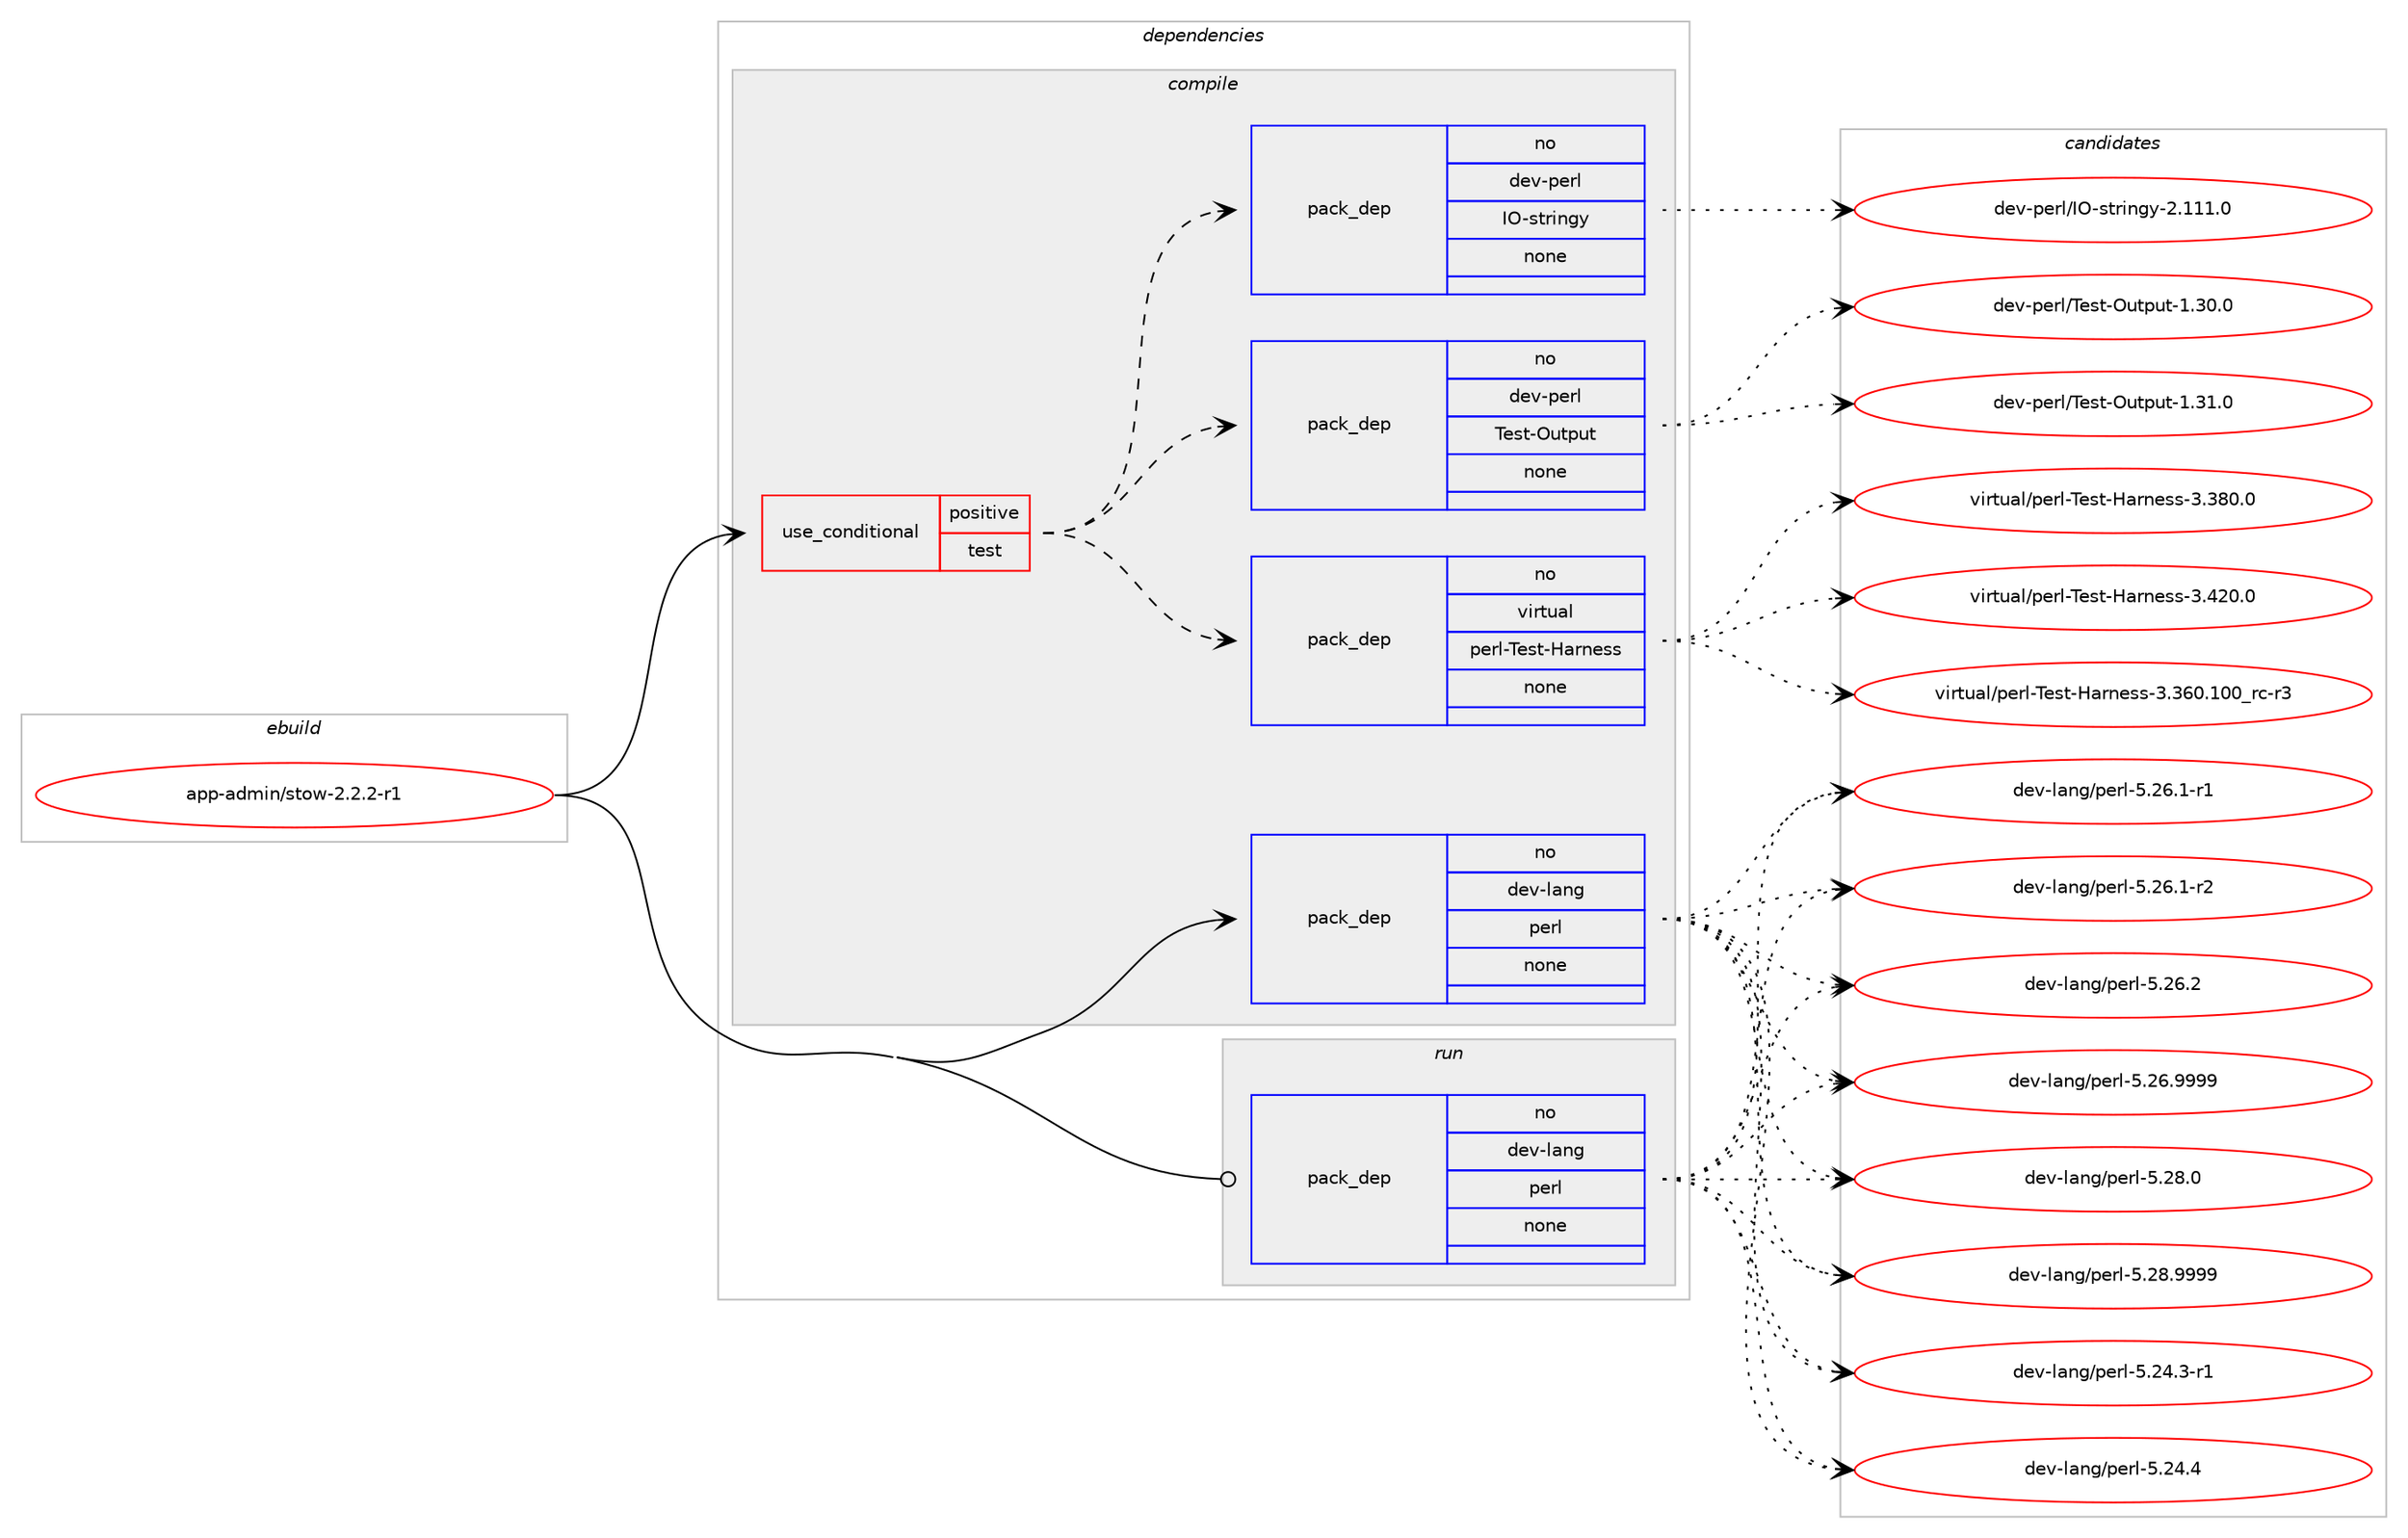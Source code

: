 digraph prolog {

# *************
# Graph options
# *************

newrank=true;
concentrate=true;
compound=true;
graph [rankdir=LR,fontname=Helvetica,fontsize=10,ranksep=1.5];#, ranksep=2.5, nodesep=0.2];
edge  [arrowhead=vee];
node  [fontname=Helvetica,fontsize=10];

# **********
# The ebuild
# **********

subgraph cluster_leftcol {
color=gray;
rank=same;
label=<<i>ebuild</i>>;
id [label="app-admin/stow-2.2.2-r1", color=red, width=4, href="../app-admin/stow-2.2.2-r1.svg"];
}

# ****************
# The dependencies
# ****************

subgraph cluster_midcol {
color=gray;
label=<<i>dependencies</i>>;
subgraph cluster_compile {
fillcolor="#eeeeee";
style=filled;
label=<<i>compile</i>>;
subgraph cond213 {
dependency1625 [label=<<TABLE BORDER="0" CELLBORDER="1" CELLSPACING="0" CELLPADDING="4"><TR><TD ROWSPAN="3" CELLPADDING="10">use_conditional</TD></TR><TR><TD>positive</TD></TR><TR><TD>test</TD></TR></TABLE>>, shape=none, color=red];
subgraph pack1338 {
dependency1626 [label=<<TABLE BORDER="0" CELLBORDER="1" CELLSPACING="0" CELLPADDING="4" WIDTH="220"><TR><TD ROWSPAN="6" CELLPADDING="30">pack_dep</TD></TR><TR><TD WIDTH="110">no</TD></TR><TR><TD>dev-perl</TD></TR><TR><TD>IO-stringy</TD></TR><TR><TD>none</TD></TR><TR><TD></TD></TR></TABLE>>, shape=none, color=blue];
}
dependency1625:e -> dependency1626:w [weight=20,style="dashed",arrowhead="vee"];
subgraph pack1339 {
dependency1627 [label=<<TABLE BORDER="0" CELLBORDER="1" CELLSPACING="0" CELLPADDING="4" WIDTH="220"><TR><TD ROWSPAN="6" CELLPADDING="30">pack_dep</TD></TR><TR><TD WIDTH="110">no</TD></TR><TR><TD>virtual</TD></TR><TR><TD>perl-Test-Harness</TD></TR><TR><TD>none</TD></TR><TR><TD></TD></TR></TABLE>>, shape=none, color=blue];
}
dependency1625:e -> dependency1627:w [weight=20,style="dashed",arrowhead="vee"];
subgraph pack1340 {
dependency1628 [label=<<TABLE BORDER="0" CELLBORDER="1" CELLSPACING="0" CELLPADDING="4" WIDTH="220"><TR><TD ROWSPAN="6" CELLPADDING="30">pack_dep</TD></TR><TR><TD WIDTH="110">no</TD></TR><TR><TD>dev-perl</TD></TR><TR><TD>Test-Output</TD></TR><TR><TD>none</TD></TR><TR><TD></TD></TR></TABLE>>, shape=none, color=blue];
}
dependency1625:e -> dependency1628:w [weight=20,style="dashed",arrowhead="vee"];
}
id:e -> dependency1625:w [weight=20,style="solid",arrowhead="vee"];
subgraph pack1341 {
dependency1629 [label=<<TABLE BORDER="0" CELLBORDER="1" CELLSPACING="0" CELLPADDING="4" WIDTH="220"><TR><TD ROWSPAN="6" CELLPADDING="30">pack_dep</TD></TR><TR><TD WIDTH="110">no</TD></TR><TR><TD>dev-lang</TD></TR><TR><TD>perl</TD></TR><TR><TD>none</TD></TR><TR><TD></TD></TR></TABLE>>, shape=none, color=blue];
}
id:e -> dependency1629:w [weight=20,style="solid",arrowhead="vee"];
}
subgraph cluster_compileandrun {
fillcolor="#eeeeee";
style=filled;
label=<<i>compile and run</i>>;
}
subgraph cluster_run {
fillcolor="#eeeeee";
style=filled;
label=<<i>run</i>>;
subgraph pack1342 {
dependency1630 [label=<<TABLE BORDER="0" CELLBORDER="1" CELLSPACING="0" CELLPADDING="4" WIDTH="220"><TR><TD ROWSPAN="6" CELLPADDING="30">pack_dep</TD></TR><TR><TD WIDTH="110">no</TD></TR><TR><TD>dev-lang</TD></TR><TR><TD>perl</TD></TR><TR><TD>none</TD></TR><TR><TD></TD></TR></TABLE>>, shape=none, color=blue];
}
id:e -> dependency1630:w [weight=20,style="solid",arrowhead="odot"];
}
}

# **************
# The candidates
# **************

subgraph cluster_choices {
rank=same;
color=gray;
label=<<i>candidates</i>>;

subgraph choice1338 {
color=black;
nodesep=1;
choice10010111845112101114108477379451151161141051101031214550464949494648 [label="dev-perl/IO-stringy-2.111.0", color=red, width=4,href="../dev-perl/IO-stringy-2.111.0.svg"];
dependency1626:e -> choice10010111845112101114108477379451151161141051101031214550464949494648:w [style=dotted,weight="100"];
}
subgraph choice1339 {
color=black;
nodesep=1;
choice118105114116117971084711210111410845841011151164572971141101011151154551465154484649484895114994511451 [label="virtual/perl-Test-Harness-3.360.100_rc-r3", color=red, width=4,href="../virtual/perl-Test-Harness-3.360.100_rc-r3.svg"];
choice118105114116117971084711210111410845841011151164572971141101011151154551465156484648 [label="virtual/perl-Test-Harness-3.380.0", color=red, width=4,href="../virtual/perl-Test-Harness-3.380.0.svg"];
choice118105114116117971084711210111410845841011151164572971141101011151154551465250484648 [label="virtual/perl-Test-Harness-3.420.0", color=red, width=4,href="../virtual/perl-Test-Harness-3.420.0.svg"];
dependency1627:e -> choice118105114116117971084711210111410845841011151164572971141101011151154551465154484649484895114994511451:w [style=dotted,weight="100"];
dependency1627:e -> choice118105114116117971084711210111410845841011151164572971141101011151154551465156484648:w [style=dotted,weight="100"];
dependency1627:e -> choice118105114116117971084711210111410845841011151164572971141101011151154551465250484648:w [style=dotted,weight="100"];
}
subgraph choice1340 {
color=black;
nodesep=1;
choice100101118451121011141084784101115116457911711611211711645494651484648 [label="dev-perl/Test-Output-1.30.0", color=red, width=4,href="../dev-perl/Test-Output-1.30.0.svg"];
choice100101118451121011141084784101115116457911711611211711645494651494648 [label="dev-perl/Test-Output-1.31.0", color=red, width=4,href="../dev-perl/Test-Output-1.31.0.svg"];
dependency1628:e -> choice100101118451121011141084784101115116457911711611211711645494651484648:w [style=dotted,weight="100"];
dependency1628:e -> choice100101118451121011141084784101115116457911711611211711645494651494648:w [style=dotted,weight="100"];
}
subgraph choice1341 {
color=black;
nodesep=1;
choice100101118451089711010347112101114108455346505246514511449 [label="dev-lang/perl-5.24.3-r1", color=red, width=4,href="../dev-lang/perl-5.24.3-r1.svg"];
choice10010111845108971101034711210111410845534650524652 [label="dev-lang/perl-5.24.4", color=red, width=4,href="../dev-lang/perl-5.24.4.svg"];
choice100101118451089711010347112101114108455346505446494511449 [label="dev-lang/perl-5.26.1-r1", color=red, width=4,href="../dev-lang/perl-5.26.1-r1.svg"];
choice100101118451089711010347112101114108455346505446494511450 [label="dev-lang/perl-5.26.1-r2", color=red, width=4,href="../dev-lang/perl-5.26.1-r2.svg"];
choice10010111845108971101034711210111410845534650544650 [label="dev-lang/perl-5.26.2", color=red, width=4,href="../dev-lang/perl-5.26.2.svg"];
choice10010111845108971101034711210111410845534650544657575757 [label="dev-lang/perl-5.26.9999", color=red, width=4,href="../dev-lang/perl-5.26.9999.svg"];
choice10010111845108971101034711210111410845534650564648 [label="dev-lang/perl-5.28.0", color=red, width=4,href="../dev-lang/perl-5.28.0.svg"];
choice10010111845108971101034711210111410845534650564657575757 [label="dev-lang/perl-5.28.9999", color=red, width=4,href="../dev-lang/perl-5.28.9999.svg"];
dependency1629:e -> choice100101118451089711010347112101114108455346505246514511449:w [style=dotted,weight="100"];
dependency1629:e -> choice10010111845108971101034711210111410845534650524652:w [style=dotted,weight="100"];
dependency1629:e -> choice100101118451089711010347112101114108455346505446494511449:w [style=dotted,weight="100"];
dependency1629:e -> choice100101118451089711010347112101114108455346505446494511450:w [style=dotted,weight="100"];
dependency1629:e -> choice10010111845108971101034711210111410845534650544650:w [style=dotted,weight="100"];
dependency1629:e -> choice10010111845108971101034711210111410845534650544657575757:w [style=dotted,weight="100"];
dependency1629:e -> choice10010111845108971101034711210111410845534650564648:w [style=dotted,weight="100"];
dependency1629:e -> choice10010111845108971101034711210111410845534650564657575757:w [style=dotted,weight="100"];
}
subgraph choice1342 {
color=black;
nodesep=1;
choice100101118451089711010347112101114108455346505246514511449 [label="dev-lang/perl-5.24.3-r1", color=red, width=4,href="../dev-lang/perl-5.24.3-r1.svg"];
choice10010111845108971101034711210111410845534650524652 [label="dev-lang/perl-5.24.4", color=red, width=4,href="../dev-lang/perl-5.24.4.svg"];
choice100101118451089711010347112101114108455346505446494511449 [label="dev-lang/perl-5.26.1-r1", color=red, width=4,href="../dev-lang/perl-5.26.1-r1.svg"];
choice100101118451089711010347112101114108455346505446494511450 [label="dev-lang/perl-5.26.1-r2", color=red, width=4,href="../dev-lang/perl-5.26.1-r2.svg"];
choice10010111845108971101034711210111410845534650544650 [label="dev-lang/perl-5.26.2", color=red, width=4,href="../dev-lang/perl-5.26.2.svg"];
choice10010111845108971101034711210111410845534650544657575757 [label="dev-lang/perl-5.26.9999", color=red, width=4,href="../dev-lang/perl-5.26.9999.svg"];
choice10010111845108971101034711210111410845534650564648 [label="dev-lang/perl-5.28.0", color=red, width=4,href="../dev-lang/perl-5.28.0.svg"];
choice10010111845108971101034711210111410845534650564657575757 [label="dev-lang/perl-5.28.9999", color=red, width=4,href="../dev-lang/perl-5.28.9999.svg"];
dependency1630:e -> choice100101118451089711010347112101114108455346505246514511449:w [style=dotted,weight="100"];
dependency1630:e -> choice10010111845108971101034711210111410845534650524652:w [style=dotted,weight="100"];
dependency1630:e -> choice100101118451089711010347112101114108455346505446494511449:w [style=dotted,weight="100"];
dependency1630:e -> choice100101118451089711010347112101114108455346505446494511450:w [style=dotted,weight="100"];
dependency1630:e -> choice10010111845108971101034711210111410845534650544650:w [style=dotted,weight="100"];
dependency1630:e -> choice10010111845108971101034711210111410845534650544657575757:w [style=dotted,weight="100"];
dependency1630:e -> choice10010111845108971101034711210111410845534650564648:w [style=dotted,weight="100"];
dependency1630:e -> choice10010111845108971101034711210111410845534650564657575757:w [style=dotted,weight="100"];
}
}

}
